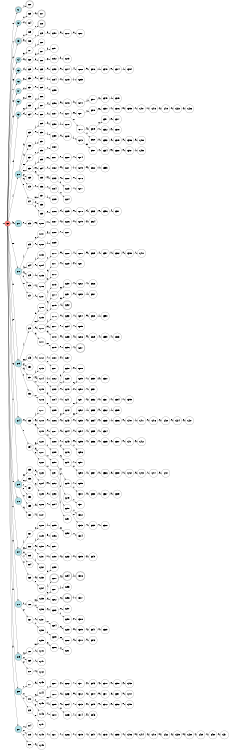 digraph APTAALF {
__start0 [style = invis, shape = none, label = "", width = 0, height = 0];

rankdir=LR;
size="8,5";

s0 [style="filled", color="black", fillcolor="#ff817b" shape="circle", label="q0"];
s1 [style="rounded,filled", color="black", fillcolor="powderblue" shape="doublecircle", label="q1"];
s2 [style="filled", color="black", fillcolor="powderblue" shape="circle", label="q2"];
s3 [style="rounded,filled", color="black", fillcolor="powderblue" shape="doublecircle", label="q3"];
s4 [style="filled", color="black", fillcolor="powderblue" shape="circle", label="q4"];
s5 [style="filled", color="black", fillcolor="powderblue" shape="circle", label="q5"];
s6 [style="filled", color="black", fillcolor="powderblue" shape="circle", label="q6"];
s7 [style="filled", color="black", fillcolor="powderblue" shape="circle", label="q7"];
s8 [style="filled", color="black", fillcolor="powderblue" shape="circle", label="q8"];
s9 [style="filled", color="black", fillcolor="powderblue" shape="circle", label="q9"];
s10 [style="filled", color="black", fillcolor="powderblue" shape="circle", label="q10"];
s11 [style="filled", color="black", fillcolor="powderblue" shape="circle", label="q11"];
s12 [style="filled", color="black", fillcolor="powderblue" shape="circle", label="q12"];
s13 [style="filled", color="black", fillcolor="powderblue" shape="circle", label="q13"];
s14 [style="filled", color="black", fillcolor="powderblue" shape="circle", label="q14"];
s15 [style="filled", color="black", fillcolor="powderblue" shape="circle", label="q15"];
s16 [style="filled", color="black", fillcolor="powderblue" shape="circle", label="q16"];
s17 [style="filled", color="black", fillcolor="powderblue" shape="circle", label="q17"];
s18 [style="filled", color="black", fillcolor="powderblue" shape="circle", label="q18"];
s19 [style="filled", color="black", fillcolor="powderblue" shape="circle", label="q19"];
s20 [style="filled", color="black", fillcolor="powderblue" shape="circle", label="q20"];
s21 [style="filled", color="black", fillcolor="powderblue" shape="circle", label="q21"];
s22 [style="rounded,filled", color="black", fillcolor="white" shape="doublecircle", label="q22"];
s23 [style="filled", color="black", fillcolor="white" shape="circle", label="q23"];
s24 [style="filled", color="black", fillcolor="white" shape="circle", label="q24"];
s25 [style="filled", color="black", fillcolor="white" shape="circle", label="q25"];
s26 [style="filled", color="black", fillcolor="white" shape="circle", label="q26"];
s27 [style="filled", color="black", fillcolor="white" shape="circle", label="q27"];
s28 [style="filled", color="black", fillcolor="white" shape="circle", label="q28"];
s29 [style="filled", color="black", fillcolor="white" shape="circle", label="q29"];
s30 [style="filled", color="black", fillcolor="white" shape="circle", label="q30"];
s31 [style="filled", color="black", fillcolor="white" shape="circle", label="q31"];
s32 [style="filled", color="black", fillcolor="white" shape="circle", label="q32"];
s33 [style="filled", color="black", fillcolor="white" shape="circle", label="q33"];
s34 [style="filled", color="black", fillcolor="white" shape="circle", label="q34"];
s35 [style="filled", color="black", fillcolor="white" shape="circle", label="q35"];
s36 [style="filled", color="black", fillcolor="white" shape="circle", label="q36"];
s37 [style="filled", color="black", fillcolor="white" shape="circle", label="q37"];
s38 [style="filled", color="black", fillcolor="white" shape="circle", label="q38"];
s39 [style="filled", color="black", fillcolor="white" shape="circle", label="q39"];
s40 [style="filled", color="black", fillcolor="white" shape="circle", label="q40"];
s41 [style="filled", color="black", fillcolor="white" shape="circle", label="q41"];
s42 [style="filled", color="black", fillcolor="white" shape="circle", label="q42"];
s43 [style="filled", color="black", fillcolor="white" shape="circle", label="q43"];
s44 [style="filled", color="black", fillcolor="white" shape="circle", label="q44"];
s45 [style="filled", color="black", fillcolor="white" shape="circle", label="q45"];
s46 [style="filled", color="black", fillcolor="white" shape="circle", label="q46"];
s47 [style="filled", color="black", fillcolor="white" shape="circle", label="q47"];
s48 [style="filled", color="black", fillcolor="white" shape="circle", label="q48"];
s49 [style="filled", color="black", fillcolor="white" shape="circle", label="q49"];
s50 [style="filled", color="black", fillcolor="white" shape="circle", label="q50"];
s51 [style="filled", color="black", fillcolor="white" shape="circle", label="q51"];
s52 [style="filled", color="black", fillcolor="white" shape="circle", label="q52"];
s53 [style="filled", color="black", fillcolor="white" shape="circle", label="q53"];
s54 [style="filled", color="black", fillcolor="white" shape="circle", label="q54"];
s55 [style="filled", color="black", fillcolor="white" shape="circle", label="q55"];
s56 [style="filled", color="black", fillcolor="white" shape="circle", label="q56"];
s57 [style="filled", color="black", fillcolor="white" shape="circle", label="q57"];
s58 [style="filled", color="black", fillcolor="white" shape="circle", label="q58"];
s59 [style="filled", color="black", fillcolor="white" shape="circle", label="q59"];
s60 [style="filled", color="black", fillcolor="white" shape="circle", label="q60"];
s61 [style="filled", color="black", fillcolor="white" shape="circle", label="q61"];
s62 [style="filled", color="black", fillcolor="white" shape="circle", label="q62"];
s63 [style="filled", color="black", fillcolor="white" shape="circle", label="q63"];
s64 [style="filled", color="black", fillcolor="white" shape="circle", label="q64"];
s65 [style="filled", color="black", fillcolor="white" shape="circle", label="q65"];
s66 [style="filled", color="black", fillcolor="white" shape="circle", label="q66"];
s67 [style="filled", color="black", fillcolor="white" shape="circle", label="q67"];
s68 [style="filled", color="black", fillcolor="white" shape="circle", label="q68"];
s69 [style="filled", color="black", fillcolor="white" shape="circle", label="q69"];
s70 [style="filled", color="black", fillcolor="white" shape="circle", label="q70"];
s71 [style="filled", color="black", fillcolor="white" shape="circle", label="q71"];
s72 [style="filled", color="black", fillcolor="white" shape="circle", label="q72"];
s73 [style="filled", color="black", fillcolor="white" shape="circle", label="q73"];
s74 [style="filled", color="black", fillcolor="white" shape="circle", label="q74"];
s75 [style="filled", color="black", fillcolor="white" shape="circle", label="q75"];
s76 [style="filled", color="black", fillcolor="white" shape="circle", label="q76"];
s77 [style="rounded,filled", color="black", fillcolor="white" shape="doublecircle", label="q77"];
s78 [style="rounded,filled", color="black", fillcolor="white" shape="doublecircle", label="q78"];
s79 [style="filled", color="black", fillcolor="white" shape="circle", label="q79"];
s80 [style="filled", color="black", fillcolor="white" shape="circle", label="q80"];
s81 [style="filled", color="black", fillcolor="white" shape="circle", label="q81"];
s82 [style="filled", color="black", fillcolor="white" shape="circle", label="q82"];
s83 [style="filled", color="black", fillcolor="white" shape="circle", label="q83"];
s84 [style="filled", color="black", fillcolor="white" shape="circle", label="q84"];
s85 [style="filled", color="black", fillcolor="white" shape="circle", label="q85"];
s86 [style="filled", color="black", fillcolor="white" shape="circle", label="q86"];
s87 [style="filled", color="black", fillcolor="white" shape="circle", label="q87"];
s88 [style="filled", color="black", fillcolor="white" shape="circle", label="q88"];
s89 [style="filled", color="black", fillcolor="white" shape="circle", label="q89"];
s90 [style="filled", color="black", fillcolor="white" shape="circle", label="q90"];
s91 [style="filled", color="black", fillcolor="white" shape="circle", label="q91"];
s92 [style="filled", color="black", fillcolor="white" shape="circle", label="q92"];
s93 [style="filled", color="black", fillcolor="white" shape="circle", label="q93"];
s94 [style="filled", color="black", fillcolor="white" shape="circle", label="q94"];
s95 [style="filled", color="black", fillcolor="white" shape="circle", label="q95"];
s96 [style="filled", color="black", fillcolor="white" shape="circle", label="q96"];
s97 [style="filled", color="black", fillcolor="white" shape="circle", label="q97"];
s98 [style="filled", color="black", fillcolor="white" shape="circle", label="q98"];
s99 [style="filled", color="black", fillcolor="white" shape="circle", label="q99"];
s100 [style="filled", color="black", fillcolor="white" shape="circle", label="q100"];
s101 [style="filled", color="black", fillcolor="white" shape="circle", label="q101"];
s102 [style="filled", color="black", fillcolor="white" shape="circle", label="q102"];
s103 [style="filled", color="black", fillcolor="white" shape="circle", label="q103"];
s104 [style="filled", color="black", fillcolor="white" shape="circle", label="q104"];
s105 [style="filled", color="black", fillcolor="white" shape="circle", label="q105"];
s106 [style="filled", color="black", fillcolor="white" shape="circle", label="q106"];
s107 [style="filled", color="black", fillcolor="white" shape="circle", label="q107"];
s108 [style="filled", color="black", fillcolor="white" shape="circle", label="q108"];
s109 [style="filled", color="black", fillcolor="white" shape="circle", label="q109"];
s110 [style="filled", color="black", fillcolor="white" shape="circle", label="q110"];
s111 [style="filled", color="black", fillcolor="white" shape="circle", label="q111"];
s112 [style="filled", color="black", fillcolor="white" shape="circle", label="q112"];
s113 [style="filled", color="black", fillcolor="white" shape="circle", label="q113"];
s114 [style="filled", color="black", fillcolor="white" shape="circle", label="q114"];
s115 [style="filled", color="black", fillcolor="white" shape="circle", label="q115"];
s116 [style="filled", color="black", fillcolor="white" shape="circle", label="q116"];
s117 [style="filled", color="black", fillcolor="white" shape="circle", label="q117"];
s118 [style="filled", color="black", fillcolor="white" shape="circle", label="q118"];
s119 [style="filled", color="black", fillcolor="white" shape="circle", label="q119"];
s120 [style="filled", color="black", fillcolor="white" shape="circle", label="q120"];
s121 [style="filled", color="black", fillcolor="white" shape="circle", label="q121"];
s122 [style="filled", color="black", fillcolor="white" shape="circle", label="q122"];
s123 [style="filled", color="black", fillcolor="white" shape="circle", label="q123"];
s124 [style="filled", color="black", fillcolor="white" shape="circle", label="q124"];
s125 [style="filled", color="black", fillcolor="white" shape="circle", label="q125"];
s126 [style="filled", color="black", fillcolor="white" shape="circle", label="q126"];
s127 [style="filled", color="black", fillcolor="white" shape="circle", label="q127"];
s128 [style="filled", color="black", fillcolor="white" shape="circle", label="q128"];
s129 [style="filled", color="black", fillcolor="white" shape="circle", label="q129"];
s130 [style="filled", color="black", fillcolor="white" shape="circle", label="q130"];
s131 [style="filled", color="black", fillcolor="white" shape="circle", label="q131"];
s132 [style="filled", color="black", fillcolor="white" shape="circle", label="q132"];
s133 [style="filled", color="black", fillcolor="white" shape="circle", label="q133"];
s134 [style="filled", color="black", fillcolor="white" shape="circle", label="q134"];
s135 [style="filled", color="black", fillcolor="white" shape="circle", label="q135"];
s136 [style="filled", color="black", fillcolor="white" shape="circle", label="q136"];
s137 [style="filled", color="black", fillcolor="white" shape="circle", label="q137"];
s138 [style="filled", color="black", fillcolor="white" shape="circle", label="q138"];
s139 [style="filled", color="black", fillcolor="white" shape="circle", label="q139"];
s140 [style="filled", color="black", fillcolor="white" shape="circle", label="q140"];
s141 [style="filled", color="black", fillcolor="white" shape="circle", label="q141"];
s142 [style="filled", color="black", fillcolor="white" shape="circle", label="q142"];
s143 [style="filled", color="black", fillcolor="white" shape="circle", label="q143"];
s144 [style="filled", color="black", fillcolor="white" shape="circle", label="q144"];
s145 [style="filled", color="black", fillcolor="white" shape="circle", label="q145"];
s146 [style="filled", color="black", fillcolor="white" shape="circle", label="q146"];
s147 [style="filled", color="black", fillcolor="white" shape="circle", label="q147"];
s148 [style="filled", color="black", fillcolor="white" shape="circle", label="q148"];
s149 [style="filled", color="black", fillcolor="white" shape="circle", label="q149"];
s150 [style="filled", color="black", fillcolor="white" shape="circle", label="q150"];
s151 [style="filled", color="black", fillcolor="white" shape="circle", label="q151"];
s152 [style="filled", color="black", fillcolor="white" shape="circle", label="q152"];
s153 [style="filled", color="black", fillcolor="white" shape="circle", label="q153"];
s154 [style="filled", color="black", fillcolor="white" shape="circle", label="q154"];
s155 [style="filled", color="black", fillcolor="white" shape="circle", label="q155"];
s156 [style="filled", color="black", fillcolor="white" shape="circle", label="q156"];
s157 [style="filled", color="black", fillcolor="white" shape="circle", label="q157"];
s158 [style="filled", color="black", fillcolor="white" shape="circle", label="q158"];
s159 [style="filled", color="black", fillcolor="white" shape="circle", label="q159"];
s160 [style="filled", color="black", fillcolor="white" shape="circle", label="q160"];
s161 [style="filled", color="black", fillcolor="white" shape="circle", label="q161"];
s162 [style="filled", color="black", fillcolor="white" shape="circle", label="q162"];
s163 [style="filled", color="black", fillcolor="white" shape="circle", label="q163"];
s164 [style="filled", color="black", fillcolor="white" shape="circle", label="q164"];
s165 [style="filled", color="black", fillcolor="white" shape="circle", label="q165"];
s166 [style="filled", color="black", fillcolor="white" shape="circle", label="q166"];
s167 [style="filled", color="black", fillcolor="white" shape="circle", label="q167"];
s168 [style="filled", color="black", fillcolor="white" shape="circle", label="q168"];
s169 [style="filled", color="black", fillcolor="white" shape="circle", label="q169"];
s170 [style="filled", color="black", fillcolor="white" shape="circle", label="q170"];
s171 [style="filled", color="black", fillcolor="white" shape="circle", label="q171"];
s172 [style="filled", color="black", fillcolor="white" shape="circle", label="q172"];
s173 [style="filled", color="black", fillcolor="white" shape="circle", label="q173"];
s174 [style="filled", color="black", fillcolor="white" shape="circle", label="q174"];
s175 [style="filled", color="black", fillcolor="white" shape="circle", label="q175"];
s176 [style="filled", color="black", fillcolor="white" shape="circle", label="q176"];
s177 [style="filled", color="black", fillcolor="white" shape="circle", label="q177"];
s178 [style="filled", color="black", fillcolor="white" shape="circle", label="q178"];
s179 [style="filled", color="black", fillcolor="white" shape="circle", label="q179"];
s180 [style="filled", color="black", fillcolor="white" shape="circle", label="q180"];
s181 [style="filled", color="black", fillcolor="white" shape="circle", label="q181"];
s182 [style="filled", color="black", fillcolor="white" shape="circle", label="q182"];
s183 [style="filled", color="black", fillcolor="white" shape="circle", label="q183"];
s184 [style="filled", color="black", fillcolor="white" shape="circle", label="q184"];
s185 [style="filled", color="black", fillcolor="white" shape="circle", label="q185"];
s186 [style="filled", color="black", fillcolor="white" shape="circle", label="q186"];
s187 [style="filled", color="black", fillcolor="white" shape="circle", label="q187"];
s188 [style="filled", color="black", fillcolor="white" shape="circle", label="q188"];
s189 [style="filled", color="black", fillcolor="white" shape="circle", label="q189"];
s190 [style="filled", color="black", fillcolor="white" shape="circle", label="q190"];
s191 [style="filled", color="black", fillcolor="white" shape="circle", label="q191"];
s192 [style="filled", color="black", fillcolor="white" shape="circle", label="q192"];
s193 [style="filled", color="black", fillcolor="white" shape="circle", label="q193"];
s194 [style="filled", color="black", fillcolor="white" shape="circle", label="q194"];
s195 [style="filled", color="black", fillcolor="white" shape="circle", label="q195"];
s196 [style="filled", color="black", fillcolor="white" shape="circle", label="q196"];
s197 [style="filled", color="black", fillcolor="white" shape="circle", label="q197"];
s198 [style="filled", color="black", fillcolor="white" shape="circle", label="q198"];
s199 [style="filled", color="black", fillcolor="white" shape="circle", label="q199"];
s200 [style="rounded,filled", color="black", fillcolor="white" shape="doublecircle", label="q200"];
s201 [style="filled", color="black", fillcolor="white" shape="circle", label="q201"];
s202 [style="filled", color="black", fillcolor="white" shape="circle", label="q202"];
s203 [style="filled", color="black", fillcolor="white" shape="circle", label="q203"];
s204 [style="filled", color="black", fillcolor="white" shape="circle", label="q204"];
s205 [style="filled", color="black", fillcolor="white" shape="circle", label="q205"];
s206 [style="filled", color="black", fillcolor="white" shape="circle", label="q206"];
s207 [style="filled", color="black", fillcolor="white" shape="circle", label="q207"];
s208 [style="filled", color="black", fillcolor="white" shape="circle", label="q208"];
s209 [style="filled", color="black", fillcolor="white" shape="circle", label="q209"];
s210 [style="filled", color="black", fillcolor="white" shape="circle", label="q210"];
s211 [style="filled", color="black", fillcolor="white" shape="circle", label="q211"];
s212 [style="filled", color="black", fillcolor="white" shape="circle", label="q212"];
s213 [style="filled", color="black", fillcolor="white" shape="circle", label="q213"];
s214 [style="filled", color="black", fillcolor="white" shape="circle", label="q214"];
s215 [style="filled", color="black", fillcolor="white" shape="circle", label="q215"];
s216 [style="filled", color="black", fillcolor="white" shape="circle", label="q216"];
s217 [style="filled", color="black", fillcolor="white" shape="circle", label="q217"];
s218 [style="filled", color="black", fillcolor="white" shape="circle", label="q218"];
s219 [style="filled", color="black", fillcolor="white" shape="circle", label="q219"];
s220 [style="filled", color="black", fillcolor="white" shape="circle", label="q220"];
s221 [style="filled", color="black", fillcolor="white" shape="circle", label="q221"];
s222 [style="filled", color="black", fillcolor="white" shape="circle", label="q222"];
s223 [style="filled", color="black", fillcolor="white" shape="circle", label="q223"];
s224 [style="filled", color="black", fillcolor="white" shape="circle", label="q224"];
s225 [style="filled", color="black", fillcolor="white" shape="circle", label="q225"];
s226 [style="filled", color="black", fillcolor="white" shape="circle", label="q226"];
s227 [style="filled", color="black", fillcolor="white" shape="circle", label="q227"];
s228 [style="filled", color="black", fillcolor="white" shape="circle", label="q228"];
s229 [style="filled", color="black", fillcolor="white" shape="circle", label="q229"];
s230 [style="filled", color="black", fillcolor="white" shape="circle", label="q230"];
s231 [style="filled", color="black", fillcolor="white" shape="circle", label="q231"];
s232 [style="rounded,filled", color="black", fillcolor="white" shape="doublecircle", label="q232"];
s233 [style="filled", color="black", fillcolor="white" shape="circle", label="q233"];
s234 [style="filled", color="black", fillcolor="white" shape="circle", label="q234"];
s235 [style="filled", color="black", fillcolor="white" shape="circle", label="q235"];
s236 [style="filled", color="black", fillcolor="white" shape="circle", label="q236"];
s237 [style="filled", color="black", fillcolor="white" shape="circle", label="q237"];
s238 [style="filled", color="black", fillcolor="white" shape="circle", label="q238"];
s239 [style="filled", color="black", fillcolor="white" shape="circle", label="q239"];
s240 [style="filled", color="black", fillcolor="white" shape="circle", label="q240"];
s241 [style="filled", color="black", fillcolor="white" shape="circle", label="q241"];
s242 [style="filled", color="black", fillcolor="white" shape="circle", label="q242"];
s243 [style="filled", color="black", fillcolor="white" shape="circle", label="q243"];
s244 [style="filled", color="black", fillcolor="white" shape="circle", label="q244"];
s245 [style="filled", color="black", fillcolor="white" shape="circle", label="q245"];
s246 [style="filled", color="black", fillcolor="white" shape="circle", label="q246"];
s247 [style="filled", color="black", fillcolor="white" shape="circle", label="q247"];
s248 [style="filled", color="black", fillcolor="white" shape="circle", label="q248"];
s249 [style="filled", color="black", fillcolor="white" shape="circle", label="q249"];
s250 [style="filled", color="black", fillcolor="white" shape="circle", label="q250"];
s251 [style="filled", color="black", fillcolor="white" shape="circle", label="q251"];
s252 [style="filled", color="black", fillcolor="white" shape="circle", label="q252"];
s253 [style="filled", color="black", fillcolor="white" shape="circle", label="q253"];
s254 [style="rounded,filled", color="black", fillcolor="white" shape="doublecircle", label="q254"];
s255 [style="filled", color="black", fillcolor="white" shape="circle", label="q255"];
s256 [style="rounded,filled", color="black", fillcolor="white" shape="doublecircle", label="q256"];
s257 [style="filled", color="black", fillcolor="white" shape="circle", label="q257"];
s258 [style="filled", color="black", fillcolor="white" shape="circle", label="q258"];
s259 [style="filled", color="black", fillcolor="white" shape="circle", label="q259"];
s260 [style="filled", color="black", fillcolor="white" shape="circle", label="q260"];
s261 [style="filled", color="black", fillcolor="white" shape="circle", label="q261"];
s262 [style="filled", color="black", fillcolor="white" shape="circle", label="q262"];
s263 [style="filled", color="black", fillcolor="white" shape="circle", label="q263"];
s264 [style="filled", color="black", fillcolor="white" shape="circle", label="q264"];
s265 [style="filled", color="black", fillcolor="white" shape="circle", label="q265"];
s266 [style="filled", color="black", fillcolor="white" shape="circle", label="q266"];
s267 [style="filled", color="black", fillcolor="white" shape="circle", label="q267"];
s268 [style="filled", color="black", fillcolor="white" shape="circle", label="q268"];
s269 [style="filled", color="black", fillcolor="white" shape="circle", label="q269"];
s270 [style="filled", color="black", fillcolor="white" shape="circle", label="q270"];
s271 [style="filled", color="black", fillcolor="white" shape="circle", label="q271"];
s272 [style="filled", color="black", fillcolor="white" shape="circle", label="q272"];
s273 [style="filled", color="black", fillcolor="white" shape="circle", label="q273"];
s274 [style="filled", color="black", fillcolor="white" shape="circle", label="q274"];
s275 [style="filled", color="black", fillcolor="white" shape="circle", label="q275"];
s276 [style="filled", color="black", fillcolor="white" shape="circle", label="q276"];
s277 [style="filled", color="black", fillcolor="white" shape="circle", label="q277"];
s278 [style="filled", color="black", fillcolor="white" shape="circle", label="q278"];
s279 [style="filled", color="black", fillcolor="white" shape="circle", label="q279"];
s280 [style="filled", color="black", fillcolor="white" shape="circle", label="q280"];
s281 [style="filled", color="black", fillcolor="white" shape="circle", label="q281"];
s282 [style="filled", color="black", fillcolor="white" shape="circle", label="q282"];
s283 [style="filled", color="black", fillcolor="white" shape="circle", label="q283"];
s284 [style="filled", color="black", fillcolor="white" shape="circle", label="q284"];
s285 [style="filled", color="black", fillcolor="white" shape="circle", label="q285"];
s286 [style="filled", color="black", fillcolor="white" shape="circle", label="q286"];
s287 [style="rounded,filled", color="black", fillcolor="white" shape="doublecircle", label="q287"];
s288 [style="filled", color="black", fillcolor="white" shape="circle", label="q288"];
s289 [style="filled", color="black", fillcolor="white" shape="circle", label="q289"];
s290 [style="filled", color="black", fillcolor="white" shape="circle", label="q290"];
s291 [style="filled", color="black", fillcolor="white" shape="circle", label="q291"];
s292 [style="filled", color="black", fillcolor="white" shape="circle", label="q292"];
s293 [style="filled", color="black", fillcolor="white" shape="circle", label="q293"];
s294 [style="filled", color="black", fillcolor="white" shape="circle", label="q294"];
s295 [style="filled", color="black", fillcolor="white" shape="circle", label="q295"];
s296 [style="filled", color="black", fillcolor="white" shape="circle", label="q296"];
s297 [style="filled", color="black", fillcolor="white" shape="circle", label="q297"];
s298 [style="filled", color="black", fillcolor="white" shape="circle", label="q298"];
s299 [style="filled", color="black", fillcolor="white" shape="circle", label="q299"];
s300 [style="filled", color="black", fillcolor="white" shape="circle", label="q300"];
s301 [style="filled", color="black", fillcolor="white" shape="circle", label="q301"];
s302 [style="filled", color="black", fillcolor="white" shape="circle", label="q302"];
s303 [style="filled", color="black", fillcolor="white" shape="circle", label="q303"];
s304 [style="filled", color="black", fillcolor="white" shape="circle", label="q304"];
s305 [style="filled", color="black", fillcolor="white" shape="circle", label="q305"];
s306 [style="rounded,filled", color="black", fillcolor="white" shape="doublecircle", label="q306"];
s307 [style="filled", color="black", fillcolor="white" shape="circle", label="q307"];
s308 [style="filled", color="black", fillcolor="white" shape="circle", label="q308"];
s309 [style="filled", color="black", fillcolor="white" shape="circle", label="q309"];
s310 [style="filled", color="black", fillcolor="white" shape="circle", label="q310"];
s311 [style="filled", color="black", fillcolor="white" shape="circle", label="q311"];
s312 [style="filled", color="black", fillcolor="white" shape="circle", label="q312"];
s313 [style="filled", color="black", fillcolor="white" shape="circle", label="q313"];
s314 [style="filled", color="black", fillcolor="white" shape="circle", label="q314"];
s315 [style="filled", color="black", fillcolor="white" shape="circle", label="q315"];
s316 [style="filled", color="black", fillcolor="white" shape="circle", label="q316"];
s317 [style="filled", color="black", fillcolor="white" shape="circle", label="q317"];
s318 [style="filled", color="black", fillcolor="white" shape="circle", label="q318"];
s319 [style="filled", color="black", fillcolor="white" shape="circle", label="q319"];
s320 [style="filled", color="black", fillcolor="white" shape="circle", label="q320"];
s321 [style="filled", color="black", fillcolor="white" shape="circle", label="q321"];
s322 [style="filled", color="black", fillcolor="white" shape="circle", label="q322"];
s323 [style="filled", color="black", fillcolor="white" shape="circle", label="q323"];
s324 [style="filled", color="black", fillcolor="white" shape="circle", label="q324"];
s325 [style="filled", color="black", fillcolor="white" shape="circle", label="q325"];
s326 [style="filled", color="black", fillcolor="white" shape="circle", label="q326"];
s327 [style="filled", color="black", fillcolor="white" shape="circle", label="q327"];
s328 [style="filled", color="black", fillcolor="white" shape="circle", label="q328"];
s329 [style="filled", color="black", fillcolor="white" shape="circle", label="q329"];
s330 [style="filled", color="black", fillcolor="white" shape="circle", label="q330"];
s331 [style="filled", color="black", fillcolor="white" shape="circle", label="q331"];
s332 [style="filled", color="black", fillcolor="white" shape="circle", label="q332"];
s333 [style="filled", color="black", fillcolor="white" shape="circle", label="q333"];
s334 [style="filled", color="black", fillcolor="white" shape="circle", label="q334"];
s335 [style="filled", color="black", fillcolor="white" shape="circle", label="q335"];
s336 [style="filled", color="black", fillcolor="white" shape="circle", label="q336"];
s337 [style="filled", color="black", fillcolor="white" shape="circle", label="q337"];
s338 [style="filled", color="black", fillcolor="white" shape="circle", label="q338"];
s339 [style="filled", color="black", fillcolor="white" shape="circle", label="q339"];
s340 [style="filled", color="black", fillcolor="white" shape="circle", label="q340"];
s341 [style="filled", color="black", fillcolor="white" shape="circle", label="q341"];
s342 [style="filled", color="black", fillcolor="white" shape="circle", label="q342"];
s343 [style="filled", color="black", fillcolor="white" shape="circle", label="q343"];
s344 [style="filled", color="black", fillcolor="white" shape="circle", label="q344"];
s345 [style="filled", color="black", fillcolor="white" shape="circle", label="q345"];
s346 [style="filled", color="black", fillcolor="white" shape="circle", label="q346"];
s347 [style="filled", color="black", fillcolor="white" shape="circle", label="q347"];
s348 [style="filled", color="black", fillcolor="white" shape="circle", label="q348"];
s349 [style="filled", color="black", fillcolor="white" shape="circle", label="q349"];
s350 [style="filled", color="black", fillcolor="white" shape="circle", label="q350"];
s351 [style="filled", color="black", fillcolor="white" shape="circle", label="q351"];
s352 [style="filled", color="black", fillcolor="white" shape="circle", label="q352"];
s353 [style="filled", color="black", fillcolor="white" shape="circle", label="q353"];
s354 [style="filled", color="black", fillcolor="white" shape="circle", label="q354"];
s355 [style="filled", color="black", fillcolor="white" shape="circle", label="q355"];
s356 [style="filled", color="black", fillcolor="white" shape="circle", label="q356"];
s357 [style="filled", color="black", fillcolor="white" shape="circle", label="q357"];
s358 [style="filled", color="black", fillcolor="white" shape="circle", label="q358"];
s359 [style="filled", color="black", fillcolor="white" shape="circle", label="q359"];
s360 [style="filled", color="black", fillcolor="white" shape="circle", label="q360"];
s361 [style="filled", color="black", fillcolor="white" shape="circle", label="q361"];
s362 [style="filled", color="black", fillcolor="white" shape="circle", label="q362"];
s363 [style="filled", color="black", fillcolor="white" shape="circle", label="q363"];
s364 [style="filled", color="black", fillcolor="white" shape="circle", label="q364"];
s365 [style="filled", color="black", fillcolor="white" shape="circle", label="q365"];
s366 [style="filled", color="black", fillcolor="white" shape="circle", label="q366"];
s367 [style="filled", color="black", fillcolor="white" shape="circle", label="q367"];
s368 [style="filled", color="black", fillcolor="white" shape="circle", label="q368"];
s369 [style="filled", color="black", fillcolor="white" shape="circle", label="q369"];
s370 [style="filled", color="black", fillcolor="white" shape="circle", label="q370"];
s371 [style="filled", color="black", fillcolor="white" shape="circle", label="q371"];
s372 [style="filled", color="black", fillcolor="white" shape="circle", label="q372"];
s373 [style="filled", color="black", fillcolor="white" shape="circle", label="q373"];
s374 [style="filled", color="black", fillcolor="white" shape="circle", label="q374"];
s375 [style="filled", color="black", fillcolor="white" shape="circle", label="q375"];
s376 [style="filled", color="black", fillcolor="white" shape="circle", label="q376"];
s377 [style="filled", color="black", fillcolor="white" shape="circle", label="q377"];
s378 [style="filled", color="black", fillcolor="white" shape="circle", label="q378"];
s379 [style="filled", color="black", fillcolor="white" shape="circle", label="q379"];
s380 [style="filled", color="black", fillcolor="white" shape="circle", label="q380"];
s381 [style="filled", color="black", fillcolor="white" shape="circle", label="q381"];
s382 [style="filled", color="black", fillcolor="white" shape="circle", label="q382"];
s383 [style="filled", color="black", fillcolor="white" shape="circle", label="q383"];
s384 [style="filled", color="black", fillcolor="white" shape="circle", label="q384"];
s385 [style="filled", color="black", fillcolor="white" shape="circle", label="q385"];
s386 [style="filled", color="black", fillcolor="white" shape="circle", label="q386"];
s387 [style="filled", color="black", fillcolor="white" shape="circle", label="q387"];
s388 [style="filled", color="black", fillcolor="white" shape="circle", label="q388"];
s389 [style="filled", color="black", fillcolor="white" shape="circle", label="q389"];
s390 [style="filled", color="black", fillcolor="white" shape="circle", label="q390"];
s391 [style="filled", color="black", fillcolor="white" shape="circle", label="q391"];
s392 [style="filled", color="black", fillcolor="white" shape="circle", label="q392"];
s393 [style="filled", color="black", fillcolor="white" shape="circle", label="q393"];
s394 [style="filled", color="black", fillcolor="white" shape="circle", label="q394"];
s395 [style="filled", color="black", fillcolor="white" shape="circle", label="q395"];
s396 [style="filled", color="black", fillcolor="white" shape="circle", label="q396"];
s397 [style="filled", color="black", fillcolor="white" shape="circle", label="q397"];
s398 [style="filled", color="black", fillcolor="white" shape="circle", label="q398"];
s399 [style="filled", color="black", fillcolor="white" shape="circle", label="q399"];
s400 [style="filled", color="black", fillcolor="white" shape="circle", label="q400"];
s401 [style="filled", color="black", fillcolor="white" shape="circle", label="q401"];
s402 [style="filled", color="black", fillcolor="white" shape="circle", label="q402"];
s403 [style="filled", color="black", fillcolor="white" shape="circle", label="q403"];
s404 [style="filled", color="black", fillcolor="white" shape="circle", label="q404"];
s405 [style="filled", color="black", fillcolor="white" shape="circle", label="q405"];
s406 [style="filled", color="black", fillcolor="white" shape="circle", label="q406"];
s407 [style="filled", color="black", fillcolor="white" shape="circle", label="q407"];
s408 [style="filled", color="black", fillcolor="white" shape="circle", label="q408"];
s409 [style="filled", color="black", fillcolor="white" shape="circle", label="q409"];
s410 [style="filled", color="black", fillcolor="white" shape="circle", label="q410"];
s411 [style="filled", color="black", fillcolor="white" shape="circle", label="q411"];
s412 [style="filled", color="black", fillcolor="white" shape="circle", label="q412"];
s413 [style="filled", color="black", fillcolor="white" shape="circle", label="q413"];
s414 [style="filled", color="black", fillcolor="white" shape="circle", label="q414"];
s415 [style="filled", color="black", fillcolor="white" shape="circle", label="q415"];
s416 [style="filled", color="black", fillcolor="white" shape="circle", label="q416"];
s417 [style="filled", color="black", fillcolor="white" shape="circle", label="q417"];
s418 [style="filled", color="black", fillcolor="white" shape="circle", label="q418"];
s419 [style="filled", color="black", fillcolor="white" shape="circle", label="q419"];
s420 [style="filled", color="black", fillcolor="white" shape="circle", label="q420"];
s421 [style="filled", color="black", fillcolor="white" shape="circle", label="q421"];
s422 [style="filled", color="black", fillcolor="white" shape="circle", label="q422"];
s423 [style="filled", color="black", fillcolor="white" shape="circle", label="q423"];
s424 [style="filled", color="black", fillcolor="white" shape="circle", label="q424"];
s425 [style="filled", color="black", fillcolor="white" shape="circle", label="q425"];
s426 [style="filled", color="black", fillcolor="white" shape="circle", label="q426"];
s427 [style="filled", color="black", fillcolor="white" shape="circle", label="q427"];
s428 [style="filled", color="black", fillcolor="white" shape="circle", label="q428"];
s429 [style="filled", color="black", fillcolor="white" shape="circle", label="q429"];
s430 [style="filled", color="black", fillcolor="white" shape="circle", label="q430"];
s431 [style="filled", color="black", fillcolor="white" shape="circle", label="q431"];
subgraph cluster_main { 
	graph [pad=".75", ranksep="0.15", nodesep="0.15"];
	 style=invis; 
	__start0 -> s0 [penwidth=2];
}
s0 -> s1 [label="0"];
s0 -> s2 [label="1"];
s0 -> s3 [label="2"];
s0 -> s4 [label="4"];
s0 -> s5 [label="6"];
s0 -> s6 [label="7"];
s0 -> s7 [label="8"];
s0 -> s8 [label="d"];
s0 -> s9 [label="f"];
s0 -> s10 [label="j"];
s0 -> s11 [label="k"];
s0 -> s12 [label="m"];
s0 -> s13 [label="n"];
s0 -> s14 [label="p"];
s0 -> s15 [label="q"];
s0 -> s16 [label="r"];
s0 -> s17 [label="t"];
s0 -> s18 [label="v"];
s0 -> s19 [label="w"];
s0 -> s20 [label="x"];
s0 -> s21 [label="y"];
s1 -> s22 [label="1"];
s2 -> s23 [label="0"];
s2 -> s24 [label="2"];
s3 -> s25 [label="0"];
s3 -> s26 [label="3"];
s4 -> s27 [label="5"];
s4 -> s28 [label="6"];
s5 -> s29 [label="d"];
s6 -> s30 [label="5"];
s7 -> s31 [label="2"];
s8 -> s32 [label="e"];
s9 -> s33 [label="6"];
s9 -> s34 [label="d"];
s10 -> s35 [label="h"];
s10 -> s36 [label="k"];
s10 -> s37 [label="m"];
s10 -> s38 [label="n"];
s10 -> s39 [label="p"];
s10 -> s40 [label="q"];
s10 -> s41 [label="t"];
s11 -> s42 [label="t"];
s12 -> s43 [label="j"];
s12 -> s44 [label="k"];
s12 -> s45 [label="q"];
s12 -> s46 [label="t"];
s12 -> s47 [label="w"];
s13 -> s48 [label="j"];
s13 -> s49 [label="m"];
s13 -> s50 [label="p"];
s13 -> s51 [label="q"];
s13 -> s52 [label="t"];
s14 -> s53 [label="n"];
s14 -> s54 [label="r"];
s15 -> s55 [label="m"];
s15 -> s56 [label="n"];
s15 -> s57 [label="r"];
s15 -> s58 [label="t"];
s15 -> s59 [label="w"];
s16 -> s60 [label="q"];
s17 -> s61 [label="j"];
s17 -> s62 [label="m"];
s17 -> s63 [label="n"];
s17 -> s64 [label="v"];
s17 -> s65 [label="w"];
s18 -> s66 [label="t"];
s18 -> s67 [label="y"];
s19 -> s68 [label="q"];
s19 -> s69 [label="x"];
s19 -> s70 [label="y"];
s20 -> s71 [label="r"];
s20 -> s72 [label="w"];
s20 -> s73 [label="z"];
s21 -> s74 [label="v"];
s21 -> s75 [label="w"];
s21 -> s76 [label="z"];
s23 -> s77 [label="2"];
s25 -> s78 [label="1"];
s26 -> s79 [label="1"];
s27 -> s80 [label="j"];
s28 -> s81 [label="d"];
s28 -> s82 [label="e"];
s29 -> s83 [label="f"];
s30 -> s84 [label="h"];
s31 -> s85 [label="0"];
s33 -> s86 [label="4"];
s34 -> s87 [label="6"];
s34 -> s88 [label="e"];
s35 -> s89 [label="j"];
s35 -> s90 [label="n"];
s36 -> s91 [label="j"];
s37 -> s92 [label="t"];
s38 -> s93 [label="j"];
s38 -> s94 [label="m"];
s38 -> s95 [label="q"];
s40 -> s96 [label="s"];
s41 -> s97 [label="m"];
s41 -> s98 [label="n"];
s41 -> s99 [label="s"];
s42 -> s100 [label="m"];
s43 -> s101 [label="n"];
s43 -> s102 [label="t"];
s44 -> s103 [label="j"];
s44 -> s104 [label="s"];
s45 -> s105 [label="j"];
s46 -> s106 [label="w"];
s47 -> s107 [label="t"];
s48 -> s108 [label="h"];
s48 -> s109 [label="m"];
s48 -> s110 [label="n"];
s48 -> s111 [label="q"];
s49 -> s112 [label="t"];
s51 -> s113 [label="j"];
s51 -> s114 [label="m"];
s51 -> s115 [label="w"];
s52 -> s116 [label="w"];
s53 -> s117 [label="j"];
s53 -> s118 [label="p"];
s53 -> s119 [label="q"];
s54 -> s120 [label="p"];
s54 -> s121 [label="q"];
s54 -> s122 [label="x"];
s55 -> s123 [label="n"];
s55 -> s124 [label="t"];
s56 -> s125 [label="q"];
s59 -> s126 [label="y"];
s60 -> s127 [label="w"];
s61 -> s128 [label="n"];
s62 -> s129 [label="j"];
s62 -> s130 [label="q"];
s62 -> s131 [label="t"];
s63 -> s132 [label="j"];
s65 -> s133 [label="q"];
s65 -> s134 [label="t"];
s66 -> s135 [label="m"];
s66 -> s136 [label="w"];
s67 -> s137 [label="t"];
s67 -> s138 [label="v"];
s68 -> s139 [label="m"];
s68 -> s140 [label="r"];
s69 -> s141 [label="r"];
s70 -> s142 [label="w"];
s71 -> s143 [label="p"];
s72 -> s144 [label="q"];
s72 -> s145 [label="t"];
s72 -> s146 [label="y"];
s73 -> s147 [label="x"];
s75 -> s148 [label="t"];
s76 -> s149 [label="x"];
s79 -> s150 [label="3"];
s81 -> s151 [label="f"];
s82 -> s152 [label="g"];
s83 -> s153 [label="d"];
s84 -> s154 [label="j"];
s85 -> s155 [label="1"];
s87 -> s156 [label="4"];
s88 -> s157 [label="s"];
s89 -> s158 [label="h"];
s90 -> s159 [label="j"];
s92 -> s160 [label="v"];
s93 -> s161 [label="m"];
s94 -> s162 [label="t"];
s95 -> s163 [label="m"];
s96 -> s164 [label="v"];
s97 -> s165 [label="j"];
s99 -> s166 [label="e"];
s100 -> s167 [label="w"];
s101 -> s168 [label="p"];
s102 -> s169 [label="j"];
s104 -> s170 [label="t"];
s106 -> s171 [label="q"];
s106 -> s172 [label="x"];
s108 -> s173 [label="j"];
s109 -> s174 [label="q"];
s109 -> s175 [label="t"];
s110 -> s176 [label="j"];
s110 -> s177 [label="m"];
s110 -> s178 [label="q"];
s111 -> s179 [label="m"];
s112 -> s180 [label="r"];
s112 -> s181 [label="v"];
s114 -> s182 [label="j"];
s114 -> s183 [label="t"];
s115 -> s184 [label="y"];
s116 -> s185 [label="t"];
s118 -> s186 [label="n"];
s119 -> s187 [label="n"];
s119 -> s188 [label="w"];
s120 -> s189 [label="r"];
s121 -> s190 [label="w"];
s122 -> s191 [label="w"];
s124 -> s192 [label="m"];
s125 -> s193 [label="n"];
s126 -> s194 [label="v"];
s128 -> s195 [label="j"];
s129 -> s196 [label="5"];
s130 -> s197 [label="n"];
s131 -> s198 [label="w"];
s133 -> s199 [label="n"];
s135 -> s200 [label="j"];
s135 -> s201 [label="n"];
s135 -> s202 [label="q"];
s136 -> s203 [label="q"];
s137 -> s204 [label="w"];
s138 -> s205 [label="t"];
s139 -> s206 [label="q"];
s144 -> s207 [label="r"];
s145 -> s208 [label="m"];
s145 -> s209 [label="w"];
s146 -> s210 [label="v"];
s148 -> s211 [label="v"];
s150 -> s212 [label="9"];
s152 -> s213 [label="f"];
s153 -> s214 [label="9"];
s154 -> s215 [label="n"];
s156 -> s216 [label="5"];
s157 -> s217 [label="t"];
s158 -> s218 [label="j"];
s159 -> s219 [label="n"];
s161 -> s220 [label="t"];
s162 -> s221 [label="m"];
s163 -> s222 [label="q"];
s163 -> s223 [label="t"];
s164 -> s224 [label="u"];
s166 -> s225 [label="d"];
s167 -> s226 [label="q"];
s168 -> s227 [label="r"];
s170 -> s228 [label="m"];
s171 -> s229 [label="n"];
s174 -> s230 [label="m"];
s175 -> s231 [label="m"];
s175 -> s232 [label="v"];
s176 -> s233 [label="n"];
s177 -> s234 [label="t"];
s178 -> s235 [label="m"];
s179 -> s236 [label="t"];
s180 -> s237 [label="p"];
s183 -> s238 [label="f"];
s183 -> s239 [label="v"];
s183 -> s240 [label="w"];
s184 -> s241 [label="v"];
s186 -> s242 [label="p"];
s186 -> s243 [label="q"];
s187 -> s244 [label="q"];
s188 -> s245 [label="t"];
s188 -> s246 [label="y"];
s189 -> s247 [label="q"];
s190 -> s248 [label="x"];
s190 -> s249 [label="y"];
s191 -> s250 [label="t"];
s192 -> s251 [label="j"];
s195 -> s252 [label="m"];
s198 -> s253 [label="q"];
s200 -> s254 [label="n"];
s201 -> s255 [label="j"];
s202 -> s256 [label="n"];
s203 -> s257 [label="n"];
s203 -> s258 [label="r"];
s204 -> s259 [label="q"];
s205 -> s260 [label="m"];
s206 -> s261 [label="n"];
s207 -> s262 [label="p"];
s208 -> s263 [label="q"];
s209 -> s264 [label="q"];
s209 -> s265 [label="x"];
s211 -> s266 [label="t"];
s212 -> s267 [label="8"];
s214 -> s268 [label="4"];
s215 -> s269 [label="j"];
s216 -> s270 [label="h"];
s217 -> s271 [label="m"];
s217 -> s272 [label="w"];
s219 -> s273 [label="j"];
s220 -> s274 [label="v"];
s221 -> s275 [label="j"];
s222 -> s276 [label="n"];
s223 -> s277 [label="v"];
s225 -> s278 [label="6"];
s226 -> s279 [label="n"];
s228 -> s280 [label="t"];
s229 -> s281 [label="p"];
s230 -> s282 [label="t"];
s231 -> s283 [label="n"];
s233 -> s284 [label="t"];
s234 -> s285 [label="v"];
s235 -> s286 [label="q"];
s236 -> s287 [label="v"];
s238 -> s288 [label="g"];
s240 -> s289 [label="q"];
s240 -> s290 [label="y"];
s242 -> s291 [label="n"];
s243 -> s292 [label="m"];
s243 -> s293 [label="n"];
s244 -> s294 [label="w"];
s245 -> s295 [label="m"];
s245 -> s296 [label="v"];
s247 -> s297 [label="r"];
s247 -> s298 [label="w"];
s248 -> s299 [label="r"];
s248 -> s300 [label="z"];
s249 -> s301 [label="z"];
s250 -> s302 [label="v"];
s250 -> s303 [label="w"];
s252 -> s304 [label="t"];
s253 -> s305 [label="n"];
s254 -> s306 [label="j"];
s256 -> s307 [label="j"];
s258 -> s308 [label="p"];
s259 -> s309 [label="m"];
s260 -> s310 [label="q"];
s262 -> s311 [label="r"];
s263 -> s312 [label="m"];
s264 -> s313 [label="r"];
s265 -> s314 [label="r"];
s266 -> s315 [label="s"];
s268 -> s316 [label="5"];
s270 -> s317 [label="j"];
s271 -> s318 [label="t"];
s272 -> s319 [label="q"];
s272 -> s320 [label="t"];
s273 -> s321 [label="m"];
s275 -> s322 [label="m"];
s278 -> s323 [label="d"];
s279 -> s324 [label="p"];
s280 -> s325 [label="m"];
s282 -> s326 [label="v"];
s283 -> s327 [label="j"];
s284 -> s328 [label="m"];
s286 -> s329 [label="m"];
s289 -> s330 [label="r"];
s290 -> s331 [label="v"];
s291 -> s332 [label="q"];
s292 -> s333 [label="j"];
s293 -> s334 [label="q"];
s294 -> s335 [label="t"];
s295 -> s336 [label="t"];
s298 -> s337 [label="t"];
s300 -> s338 [label="x"];
s303 -> s339 [label="t"];
s305 -> s340 [label="p"];
s309 -> s341 [label="q"];
s310 -> s342 [label="n"];
s311 -> s343 [label="p"];
s312 -> s344 [label="q"];
s313 -> s345 [label="p"];
s314 -> s346 [label="p"];
s315 -> s347 [label="v"];
s316 -> s348 [label="j"];
s317 -> s349 [label="n"];
s318 -> s350 [label="m"];
s319 -> s351 [label="n"];
s319 -> s352 [label="r"];
s320 -> s353 [label="w"];
s321 -> s354 [label="t"];
s322 -> s355 [label="j"];
s323 -> s356 [label="e"];
s325 -> s357 [label="t"];
s328 -> s358 [label="j"];
s329 -> s359 [label="t"];
s330 -> s360 [label="p"];
s332 -> s361 [label="w"];
s333 -> s362 [label="n"];
s334 -> s363 [label="n"];
s335 -> s364 [label="v"];
s336 -> s365 [label="w"];
s337 -> s366 [label="w"];
s338 -> s367 [label="z"];
s339 -> s368 [label="v"];
s341 -> s369 [label="n"];
s343 -> s370 [label="q"];
s344 -> s371 [label="m"];
s345 -> s372 [label="n"];
s347 -> s373 [label="u"];
s348 -> s374 [label="n"];
s349 -> s375 [label="j"];
s350 -> s376 [label="t"];
s351 -> s377 [label="p"];
s352 -> s378 [label="p"];
s353 -> s379 [label="q"];
s354 -> s380 [label="m"];
s356 -> s381 [label="4"];
s357 -> s382 [label="w"];
s359 -> s383 [label="v"];
s361 -> s384 [label="t"];
s362 -> s385 [label="j"];
s363 -> s386 [label="j"];
s365 -> s387 [label="q"];
s366 -> s388 [label="q"];
s367 -> s389 [label="x"];
s370 -> s390 [label="n"];
s371 -> s391 [label="q"];
s372 -> s392 [label="p"];
s373 -> s393 [label="s"];
s374 -> s394 [label="j"];
s376 -> s395 [label="m"];
s379 -> s396 [label="n"];
s380 -> s397 [label="n"];
s382 -> s398 [label="x"];
s384 -> s399 [label="v"];
s386 -> s400 [label="n"];
s387 -> s401 [label="n"];
s388 -> s402 [label="w"];
s390 -> s403 [label="p"];
s391 -> s404 [label="n"];
s392 -> s405 [label="n"];
s393 -> s406 [label="u"];
s395 -> s407 [label="t"];
s396 -> s408 [label="p"];
s397 -> s409 [label="j"];
s398 -> s410 [label="r"];
s400 -> s411 [label="j"];
s401 -> s412 [label="p"];
s402 -> s413 [label="q"];
s406 -> s414 [label="m"];
s407 -> s415 [label="w"];
s411 -> s416 [label="n"];
s413 -> s417 [label="r"];
s414 -> s418 [label="q"];
s415 -> s419 [label="q"];
s416 -> s420 [label="q"];
s417 -> s421 [label="p"];
s418 -> s422 [label="m"];
s419 -> s423 [label="n"];
s420 -> s424 [label="n"];
s422 -> s425 [label="q"];
s423 -> s426 [label="p"];
s424 -> s427 [label="p"];
s425 -> s428 [label="m"];
s428 -> s429 [label="t"];
s429 -> s430 [label="w"];
s430 -> s431 [label="x"];

}